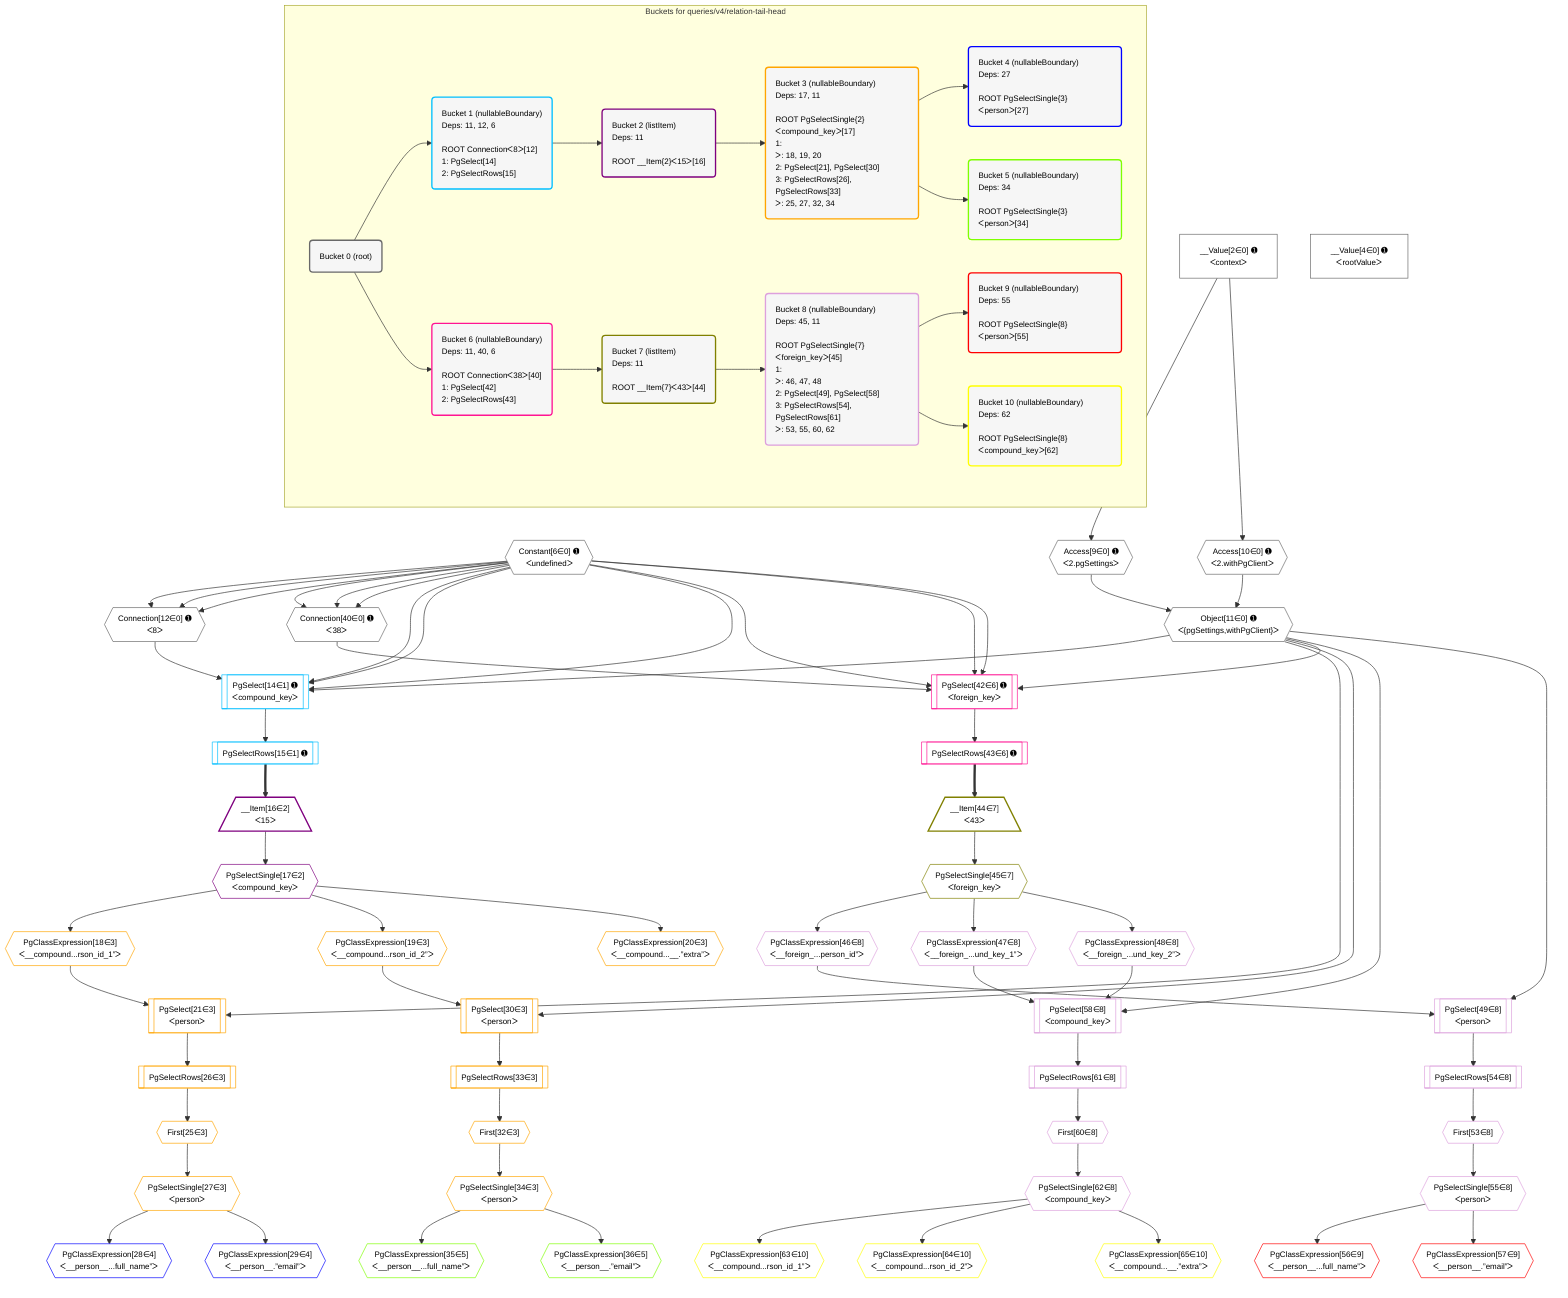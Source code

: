 %%{init: {'themeVariables': { 'fontSize': '12px'}}}%%
graph TD
    classDef path fill:#eee,stroke:#000,color:#000
    classDef plan fill:#fff,stroke-width:1px,color:#000
    classDef itemplan fill:#fff,stroke-width:2px,color:#000
    classDef unbatchedplan fill:#dff,stroke-width:1px,color:#000
    classDef sideeffectplan fill:#fcc,stroke-width:2px,color:#000
    classDef bucket fill:#f6f6f6,color:#000,stroke-width:2px,text-align:left


    %% plan dependencies
    Connection12{{"Connection[12∈0] ➊<br />ᐸ8ᐳ"}}:::plan
    Constant6{{"Constant[6∈0] ➊<br />ᐸundefinedᐳ"}}:::plan
    Constant6 & Constant6 & Constant6 --> Connection12
    Connection40{{"Connection[40∈0] ➊<br />ᐸ38ᐳ"}}:::plan
    Constant6 & Constant6 & Constant6 --> Connection40
    Object11{{"Object[11∈0] ➊<br />ᐸ{pgSettings,withPgClient}ᐳ"}}:::plan
    Access9{{"Access[9∈0] ➊<br />ᐸ2.pgSettingsᐳ"}}:::plan
    Access10{{"Access[10∈0] ➊<br />ᐸ2.withPgClientᐳ"}}:::plan
    Access9 & Access10 --> Object11
    __Value2["__Value[2∈0] ➊<br />ᐸcontextᐳ"]:::plan
    __Value2 --> Access9
    __Value2 --> Access10
    __Value4["__Value[4∈0] ➊<br />ᐸrootValueᐳ"]:::plan
    PgSelect14[["PgSelect[14∈1] ➊<br />ᐸcompound_keyᐳ"]]:::plan
    Object11 & Connection12 & Constant6 & Constant6 & Constant6 --> PgSelect14
    PgSelectRows15[["PgSelectRows[15∈1] ➊"]]:::plan
    PgSelect14 --> PgSelectRows15
    __Item16[/"__Item[16∈2]<br />ᐸ15ᐳ"\]:::itemplan
    PgSelectRows15 ==> __Item16
    PgSelectSingle17{{"PgSelectSingle[17∈2]<br />ᐸcompound_keyᐳ"}}:::plan
    __Item16 --> PgSelectSingle17
    PgSelect21[["PgSelect[21∈3]<br />ᐸpersonᐳ"]]:::plan
    PgClassExpression18{{"PgClassExpression[18∈3]<br />ᐸ__compound...rson_id_1”ᐳ"}}:::plan
    Object11 & PgClassExpression18 --> PgSelect21
    PgSelect30[["PgSelect[30∈3]<br />ᐸpersonᐳ"]]:::plan
    PgClassExpression19{{"PgClassExpression[19∈3]<br />ᐸ__compound...rson_id_2”ᐳ"}}:::plan
    Object11 & PgClassExpression19 --> PgSelect30
    PgSelectSingle17 --> PgClassExpression18
    PgSelectSingle17 --> PgClassExpression19
    PgClassExpression20{{"PgClassExpression[20∈3]<br />ᐸ__compound...__.”extra”ᐳ"}}:::plan
    PgSelectSingle17 --> PgClassExpression20
    First25{{"First[25∈3]"}}:::plan
    PgSelectRows26[["PgSelectRows[26∈3]"]]:::plan
    PgSelectRows26 --> First25
    PgSelect21 --> PgSelectRows26
    PgSelectSingle27{{"PgSelectSingle[27∈3]<br />ᐸpersonᐳ"}}:::plan
    First25 --> PgSelectSingle27
    First32{{"First[32∈3]"}}:::plan
    PgSelectRows33[["PgSelectRows[33∈3]"]]:::plan
    PgSelectRows33 --> First32
    PgSelect30 --> PgSelectRows33
    PgSelectSingle34{{"PgSelectSingle[34∈3]<br />ᐸpersonᐳ"}}:::plan
    First32 --> PgSelectSingle34
    PgClassExpression28{{"PgClassExpression[28∈4]<br />ᐸ__person__...full_name”ᐳ"}}:::plan
    PgSelectSingle27 --> PgClassExpression28
    PgClassExpression29{{"PgClassExpression[29∈4]<br />ᐸ__person__.”email”ᐳ"}}:::plan
    PgSelectSingle27 --> PgClassExpression29
    PgClassExpression35{{"PgClassExpression[35∈5]<br />ᐸ__person__...full_name”ᐳ"}}:::plan
    PgSelectSingle34 --> PgClassExpression35
    PgClassExpression36{{"PgClassExpression[36∈5]<br />ᐸ__person__.”email”ᐳ"}}:::plan
    PgSelectSingle34 --> PgClassExpression36
    PgSelect42[["PgSelect[42∈6] ➊<br />ᐸforeign_keyᐳ"]]:::plan
    Object11 & Connection40 & Constant6 & Constant6 & Constant6 --> PgSelect42
    PgSelectRows43[["PgSelectRows[43∈6] ➊"]]:::plan
    PgSelect42 --> PgSelectRows43
    __Item44[/"__Item[44∈7]<br />ᐸ43ᐳ"\]:::itemplan
    PgSelectRows43 ==> __Item44
    PgSelectSingle45{{"PgSelectSingle[45∈7]<br />ᐸforeign_keyᐳ"}}:::plan
    __Item44 --> PgSelectSingle45
    PgSelect58[["PgSelect[58∈8]<br />ᐸcompound_keyᐳ"]]:::plan
    PgClassExpression47{{"PgClassExpression[47∈8]<br />ᐸ__foreign_...und_key_1”ᐳ"}}:::plan
    PgClassExpression48{{"PgClassExpression[48∈8]<br />ᐸ__foreign_...und_key_2”ᐳ"}}:::plan
    Object11 & PgClassExpression47 & PgClassExpression48 --> PgSelect58
    PgSelect49[["PgSelect[49∈8]<br />ᐸpersonᐳ"]]:::plan
    PgClassExpression46{{"PgClassExpression[46∈8]<br />ᐸ__foreign_...person_id”ᐳ"}}:::plan
    Object11 & PgClassExpression46 --> PgSelect49
    PgSelectSingle45 --> PgClassExpression46
    PgSelectSingle45 --> PgClassExpression47
    PgSelectSingle45 --> PgClassExpression48
    First53{{"First[53∈8]"}}:::plan
    PgSelectRows54[["PgSelectRows[54∈8]"]]:::plan
    PgSelectRows54 --> First53
    PgSelect49 --> PgSelectRows54
    PgSelectSingle55{{"PgSelectSingle[55∈8]<br />ᐸpersonᐳ"}}:::plan
    First53 --> PgSelectSingle55
    First60{{"First[60∈8]"}}:::plan
    PgSelectRows61[["PgSelectRows[61∈8]"]]:::plan
    PgSelectRows61 --> First60
    PgSelect58 --> PgSelectRows61
    PgSelectSingle62{{"PgSelectSingle[62∈8]<br />ᐸcompound_keyᐳ"}}:::plan
    First60 --> PgSelectSingle62
    PgClassExpression56{{"PgClassExpression[56∈9]<br />ᐸ__person__...full_name”ᐳ"}}:::plan
    PgSelectSingle55 --> PgClassExpression56
    PgClassExpression57{{"PgClassExpression[57∈9]<br />ᐸ__person__.”email”ᐳ"}}:::plan
    PgSelectSingle55 --> PgClassExpression57
    PgClassExpression63{{"PgClassExpression[63∈10]<br />ᐸ__compound...rson_id_1”ᐳ"}}:::plan
    PgSelectSingle62 --> PgClassExpression63
    PgClassExpression64{{"PgClassExpression[64∈10]<br />ᐸ__compound...rson_id_2”ᐳ"}}:::plan
    PgSelectSingle62 --> PgClassExpression64
    PgClassExpression65{{"PgClassExpression[65∈10]<br />ᐸ__compound...__.”extra”ᐳ"}}:::plan
    PgSelectSingle62 --> PgClassExpression65

    %% define steps

    subgraph "Buckets for queries/v4/relation-tail-head"
    Bucket0("Bucket 0 (root)"):::bucket
    classDef bucket0 stroke:#696969
    class Bucket0,__Value2,__Value4,Constant6,Access9,Access10,Object11,Connection12,Connection40 bucket0
    Bucket1("Bucket 1 (nullableBoundary)<br />Deps: 11, 12, 6<br /><br />ROOT Connectionᐸ8ᐳ[12]<br />1: PgSelect[14]<br />2: PgSelectRows[15]"):::bucket
    classDef bucket1 stroke:#00bfff
    class Bucket1,PgSelect14,PgSelectRows15 bucket1
    Bucket2("Bucket 2 (listItem)<br />Deps: 11<br /><br />ROOT __Item{2}ᐸ15ᐳ[16]"):::bucket
    classDef bucket2 stroke:#7f007f
    class Bucket2,__Item16,PgSelectSingle17 bucket2
    Bucket3("Bucket 3 (nullableBoundary)<br />Deps: 17, 11<br /><br />ROOT PgSelectSingle{2}ᐸcompound_keyᐳ[17]<br />1: <br />ᐳ: 18, 19, 20<br />2: PgSelect[21], PgSelect[30]<br />3: PgSelectRows[26], PgSelectRows[33]<br />ᐳ: 25, 27, 32, 34"):::bucket
    classDef bucket3 stroke:#ffa500
    class Bucket3,PgClassExpression18,PgClassExpression19,PgClassExpression20,PgSelect21,First25,PgSelectRows26,PgSelectSingle27,PgSelect30,First32,PgSelectRows33,PgSelectSingle34 bucket3
    Bucket4("Bucket 4 (nullableBoundary)<br />Deps: 27<br /><br />ROOT PgSelectSingle{3}ᐸpersonᐳ[27]"):::bucket
    classDef bucket4 stroke:#0000ff
    class Bucket4,PgClassExpression28,PgClassExpression29 bucket4
    Bucket5("Bucket 5 (nullableBoundary)<br />Deps: 34<br /><br />ROOT PgSelectSingle{3}ᐸpersonᐳ[34]"):::bucket
    classDef bucket5 stroke:#7fff00
    class Bucket5,PgClassExpression35,PgClassExpression36 bucket5
    Bucket6("Bucket 6 (nullableBoundary)<br />Deps: 11, 40, 6<br /><br />ROOT Connectionᐸ38ᐳ[40]<br />1: PgSelect[42]<br />2: PgSelectRows[43]"):::bucket
    classDef bucket6 stroke:#ff1493
    class Bucket6,PgSelect42,PgSelectRows43 bucket6
    Bucket7("Bucket 7 (listItem)<br />Deps: 11<br /><br />ROOT __Item{7}ᐸ43ᐳ[44]"):::bucket
    classDef bucket7 stroke:#808000
    class Bucket7,__Item44,PgSelectSingle45 bucket7
    Bucket8("Bucket 8 (nullableBoundary)<br />Deps: 45, 11<br /><br />ROOT PgSelectSingle{7}ᐸforeign_keyᐳ[45]<br />1: <br />ᐳ: 46, 47, 48<br />2: PgSelect[49], PgSelect[58]<br />3: PgSelectRows[54], PgSelectRows[61]<br />ᐳ: 53, 55, 60, 62"):::bucket
    classDef bucket8 stroke:#dda0dd
    class Bucket8,PgClassExpression46,PgClassExpression47,PgClassExpression48,PgSelect49,First53,PgSelectRows54,PgSelectSingle55,PgSelect58,First60,PgSelectRows61,PgSelectSingle62 bucket8
    Bucket9("Bucket 9 (nullableBoundary)<br />Deps: 55<br /><br />ROOT PgSelectSingle{8}ᐸpersonᐳ[55]"):::bucket
    classDef bucket9 stroke:#ff0000
    class Bucket9,PgClassExpression56,PgClassExpression57 bucket9
    Bucket10("Bucket 10 (nullableBoundary)<br />Deps: 62<br /><br />ROOT PgSelectSingle{8}ᐸcompound_keyᐳ[62]"):::bucket
    classDef bucket10 stroke:#ffff00
    class Bucket10,PgClassExpression63,PgClassExpression64,PgClassExpression65 bucket10
    Bucket0 --> Bucket1 & Bucket6
    Bucket1 --> Bucket2
    Bucket2 --> Bucket3
    Bucket3 --> Bucket4 & Bucket5
    Bucket6 --> Bucket7
    Bucket7 --> Bucket8
    Bucket8 --> Bucket9 & Bucket10
    end